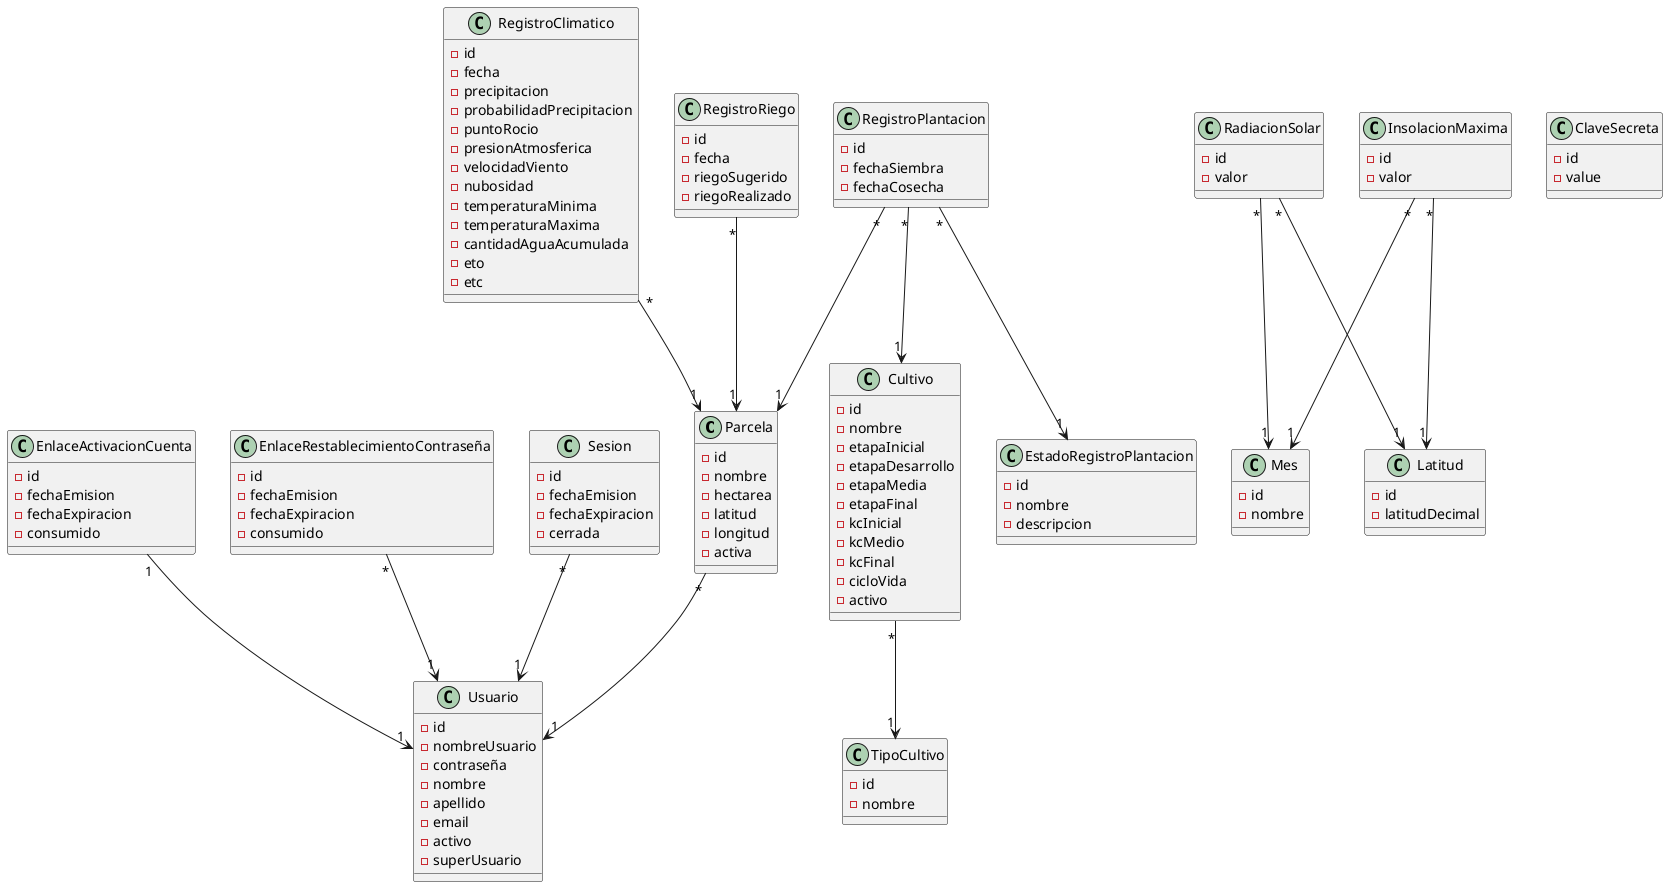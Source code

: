 @startuml

Parcela "*"-->"1" Usuario
RegistroClimatico "*"-->"1" Parcela
RegistroRiego "*"-->"1" Parcela
RegistroPlantacion "*"-->"1" Parcela
RegistroPlantacion "*"-->"1" Cultivo
RegistroPlantacion "*"-->"1" EstadoRegistroPlantacion
RadiacionSolar "*"-->"1" Mes
RadiacionSolar "*"-->"1" Latitud
InsolacionMaxima "*"-->"1" Mes
InsolacionMaxima "*"-->"1" Latitud
Cultivo "*"-->"1" TipoCultivo
EnlaceActivacionCuenta "1" --> "1" Usuario
EnlaceRestablecimientoContraseña "*" --> "1" Usuario
Sesion "*" --> "1" Usuario

class Parcela {
-id
-nombre
-hectarea
-latitud
-longitud
-activa
}

class Cultivo {
-id
-nombre
-etapaInicial
-etapaDesarrollo
-etapaMedia
-etapaFinal
-kcInicial
-kcMedio
-kcFinal
-cicloVida
-activo
}

class TipoCultivo {
-id
-nombre
}

class RegistroClimatico {
-id
-fecha
-precipitacion
-probabilidadPrecipitacion
-puntoRocio
-presionAtmosferica
-velocidadViento
-nubosidad
-temperaturaMinima
-temperaturaMaxima
-cantidadAguaAcumulada
-eto
-etc
}

class RegistroPlantacion {
-id
-fechaSiembra
-fechaCosecha
}

class RegistroRiego {
-id
-fecha
-riegoSugerido
-riegoRealizado
}

class Usuario {
-id
-nombreUsuario
-contraseña
-nombre
-apellido
-email
-activo
-superUsuario
}

class EstadoRegistroPlantacion {
-id
-nombre
-descripcion
}

class Mes {
-id
-nombre
}

class Latitud {
-id
-latitudDecimal
}

class RadiacionSolar {
-id
-valor
}

class InsolacionMaxima {
-id
-valor
}

class EnlaceActivacionCuenta {
-id
-fechaEmision
-fechaExpiracion
-consumido
}

class EnlaceRestablecimientoContraseña {
-id
-fechaEmision
-fechaExpiracion
-consumido
}

class Sesion {
-id
-fechaEmision
-fechaExpiracion
-cerrada
}

class ClaveSecreta {
-id
-value
}

@enduml